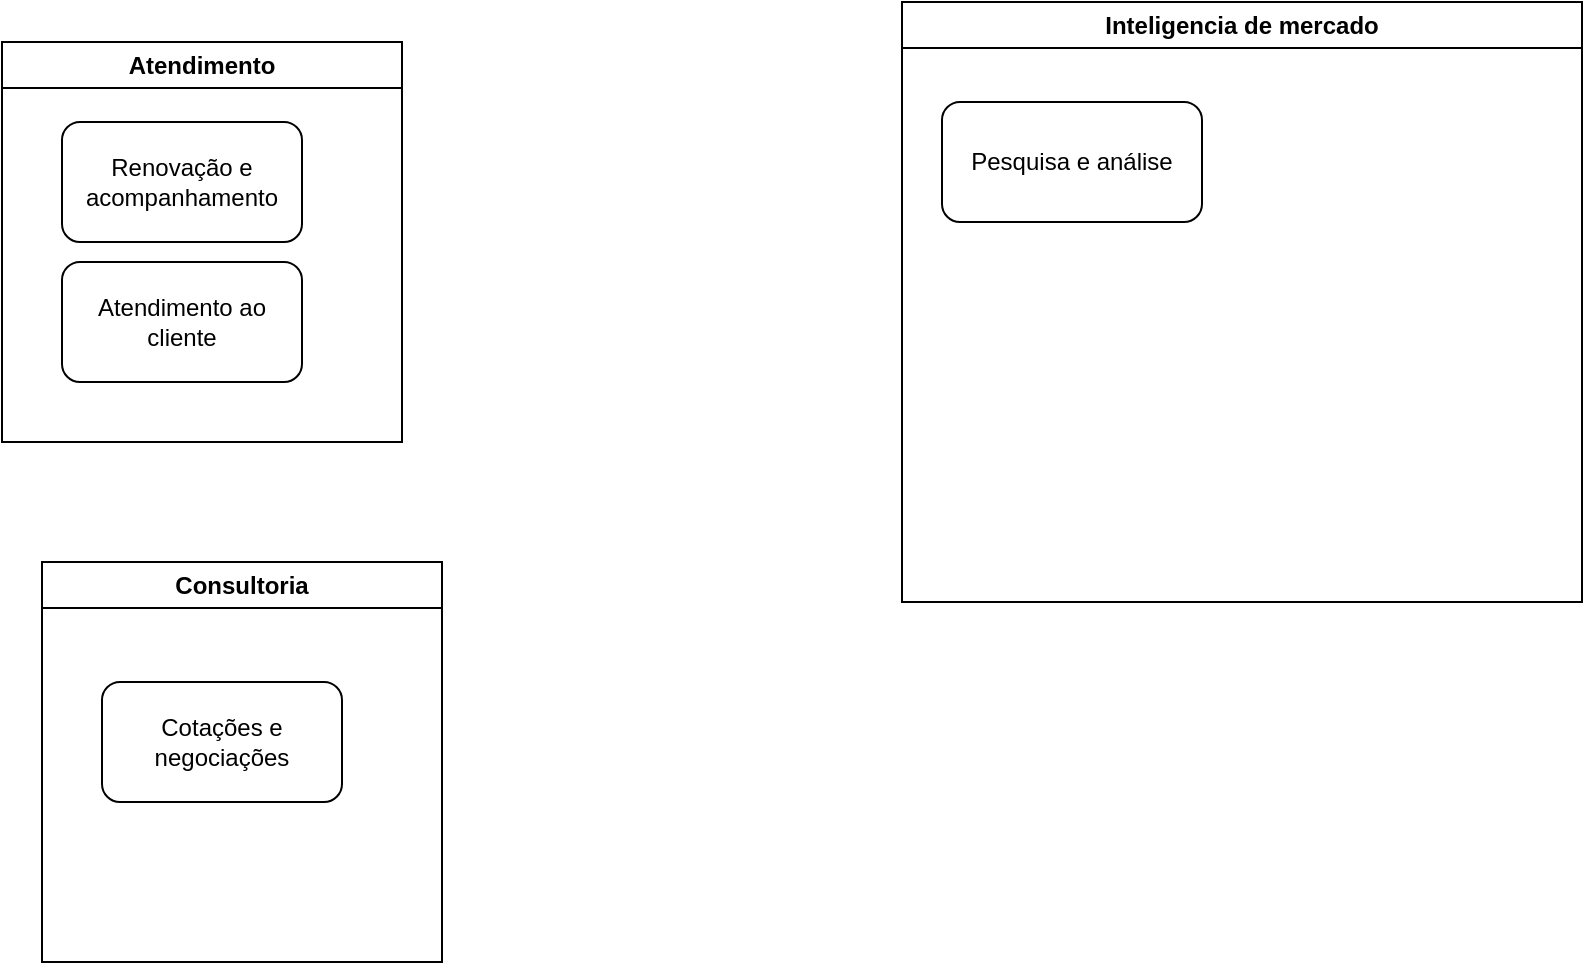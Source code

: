 <mxfile version="21.6.2" type="device">
  <diagram name="Página-1" id="1VJqxFH21dtAoR-6h5rd">
    <mxGraphModel dx="1147" dy="724" grid="1" gridSize="10" guides="1" tooltips="1" connect="1" arrows="1" fold="1" page="1" pageScale="1" pageWidth="827" pageHeight="1169" math="0" shadow="0">
      <root>
        <mxCell id="0" />
        <mxCell id="1" parent="0" />
        <mxCell id="0DfCrH6xnf_dvjgttEq8-3" value="Atendimento" style="swimlane;whiteSpace=wrap;html=1;" vertex="1" parent="1">
          <mxGeometry x="20" y="40" width="200" height="200" as="geometry" />
        </mxCell>
        <mxCell id="0DfCrH6xnf_dvjgttEq8-9" value="Renovação e acompanhamento" style="rounded=1;whiteSpace=wrap;html=1;" vertex="1" parent="0DfCrH6xnf_dvjgttEq8-3">
          <mxGeometry x="30" y="40" width="120" height="60" as="geometry" />
        </mxCell>
        <mxCell id="0DfCrH6xnf_dvjgttEq8-10" value="Atendimento ao cliente" style="rounded=1;whiteSpace=wrap;html=1;" vertex="1" parent="0DfCrH6xnf_dvjgttEq8-3">
          <mxGeometry x="30" y="110" width="120" height="60" as="geometry" />
        </mxCell>
        <mxCell id="0DfCrH6xnf_dvjgttEq8-4" value="Inteligencia de mercado" style="swimlane;whiteSpace=wrap;html=1;" vertex="1" parent="1">
          <mxGeometry x="470" y="20" width="340" height="300" as="geometry" />
        </mxCell>
        <mxCell id="0DfCrH6xnf_dvjgttEq8-5" value="Pesquisa e análise" style="rounded=1;whiteSpace=wrap;html=1;" vertex="1" parent="0DfCrH6xnf_dvjgttEq8-4">
          <mxGeometry x="20" y="50" width="130" height="60" as="geometry" />
        </mxCell>
        <mxCell id="0DfCrH6xnf_dvjgttEq8-6" value="Consultoria" style="swimlane;whiteSpace=wrap;html=1;" vertex="1" parent="1">
          <mxGeometry x="40" y="300" width="200" height="200" as="geometry" />
        </mxCell>
        <mxCell id="0DfCrH6xnf_dvjgttEq8-7" value="Cotações e negociações" style="rounded=1;whiteSpace=wrap;html=1;" vertex="1" parent="0DfCrH6xnf_dvjgttEq8-6">
          <mxGeometry x="30" y="60" width="120" height="60" as="geometry" />
        </mxCell>
      </root>
    </mxGraphModel>
  </diagram>
</mxfile>
